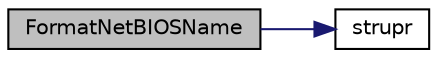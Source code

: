 digraph "FormatNetBIOSName"
{
  edge [fontname="Helvetica",fontsize="10",labelfontname="Helvetica",labelfontsize="10"];
  node [fontname="Helvetica",fontsize="10",shape=record];
  rankdir="LR";
  Node1 [label="FormatNetBIOSName",height=0.2,width=0.4,color="black", fillcolor="grey75", style="filled", fontcolor="black"];
  Node1 -> Node2 [color="midnightblue",fontsize="10",style="solid",fontname="Helvetica"];
  Node2 [label="strupr",height=0.2,width=0.4,color="black", fillcolor="white", style="filled",URL="$_helpers_8c.html#a30da742ecd74e7787464853cb67205f7"];
}
